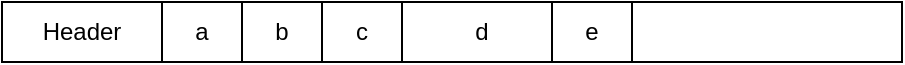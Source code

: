 <mxfile>
    <diagram id="5O9TxGf6lZ7DpOSCFHeG" name="Page-1">
        <mxGraphModel dx="1016" dy="860" grid="1" gridSize="10" guides="1" tooltips="1" connect="1" arrows="1" fold="1" page="1" pageScale="1" pageWidth="850" pageHeight="1100" math="0" shadow="0">
            <root>
                <mxCell id="0"/>
                <mxCell id="1" parent="0"/>
                <mxCell id="2" value="" style="rounded=0;whiteSpace=wrap;html=1;" vertex="1" parent="1">
                    <mxGeometry x="150" y="210" width="450" height="30" as="geometry"/>
                </mxCell>
                <mxCell id="3" value="Header" style="rounded=0;whiteSpace=wrap;html=1;" vertex="1" parent="1">
                    <mxGeometry x="150" y="210" width="80" height="30" as="geometry"/>
                </mxCell>
                <mxCell id="4" value="a" style="rounded=0;whiteSpace=wrap;html=1;" vertex="1" parent="1">
                    <mxGeometry x="230" y="210" width="40" height="30" as="geometry"/>
                </mxCell>
                <mxCell id="5" value="b" style="rounded=0;whiteSpace=wrap;html=1;" vertex="1" parent="1">
                    <mxGeometry x="270" y="210" width="40" height="30" as="geometry"/>
                </mxCell>
                <mxCell id="6" value="c" style="rounded=0;whiteSpace=wrap;html=1;" vertex="1" parent="1">
                    <mxGeometry x="310" y="210" width="40" height="30" as="geometry"/>
                </mxCell>
                <mxCell id="7" value="d" style="rounded=0;whiteSpace=wrap;html=1;" vertex="1" parent="1">
                    <mxGeometry x="350" y="210" width="80" height="30" as="geometry"/>
                </mxCell>
                <mxCell id="8" value="e" style="rounded=0;whiteSpace=wrap;html=1;" vertex="1" parent="1">
                    <mxGeometry x="425" y="210" width="40" height="30" as="geometry"/>
                </mxCell>
            </root>
        </mxGraphModel>
    </diagram>
</mxfile>